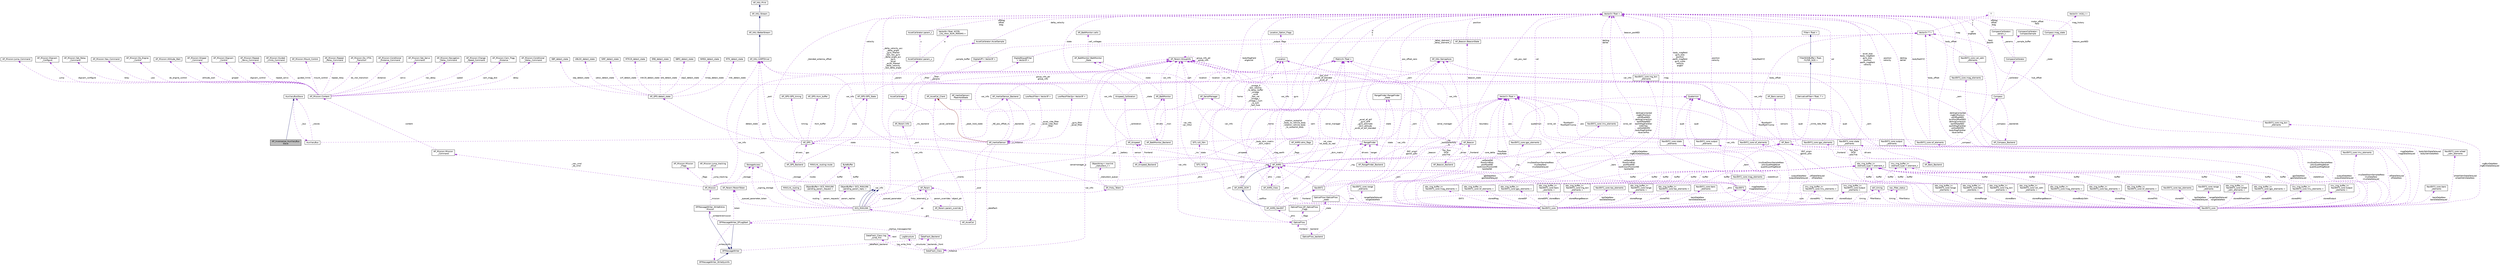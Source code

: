 digraph "AP_Invensense_AuxiliaryBusSlave"
{
 // INTERACTIVE_SVG=YES
  edge [fontname="Helvetica",fontsize="10",labelfontname="Helvetica",labelfontsize="10"];
  node [fontname="Helvetica",fontsize="10",shape=record];
  Node1 [label="AP_Invensense_AuxiliaryBus\lSlave",height=0.2,width=0.4,color="black", fillcolor="grey75", style="filled", fontcolor="black"];
  Node2 -> Node1 [dir="back",color="midnightblue",fontsize="10",style="solid",fontname="Helvetica"];
  Node2 [label="AuxiliaryBusSlave",height=0.2,width=0.4,color="black", fillcolor="white", style="filled",URL="$classAuxiliaryBusSlave.html"];
  Node3 -> Node2 [dir="back",color="darkorchid3",fontsize="10",style="dashed",label=" _bus" ,fontname="Helvetica"];
  Node3 [label="AuxiliaryBus",height=0.2,width=0.4,color="black", fillcolor="white", style="filled",URL="$classAuxiliaryBus.html"];
  Node4 -> Node3 [dir="back",color="darkorchid3",fontsize="10",style="dashed",label=" _ins_backend" ,fontname="Helvetica"];
  Node4 [label="AP_InertialSensor_Backend",height=0.2,width=0.4,color="black", fillcolor="white", style="filled",URL="$classAP__InertialSensor__Backend.html"];
  Node5 -> Node4 [dir="back",color="darkorchid3",fontsize="10",style="dashed",label=" _sem" ,fontname="Helvetica"];
  Node5 [label="AP_HAL::Semaphore",height=0.2,width=0.4,color="black", fillcolor="white", style="filled",URL="$classAP__HAL_1_1Semaphore.html"];
  Node6 -> Node4 [dir="back",color="darkorchid3",fontsize="10",style="dashed",label=" _imu" ,fontname="Helvetica"];
  Node6 [label="AP_InertialSensor",height=0.2,width=0.4,color="black", fillcolor="white", style="filled",URL="$classAP__InertialSensor.html"];
  Node7 -> Node6 [dir="back",color="firebrick4",fontsize="10",style="solid",fontname="Helvetica"];
  Node7 [label="AP_AccelCal_Client",height=0.2,width=0.4,color="black", fillcolor="white", style="filled",URL="$classAP__AccelCal__Client.html"];
  Node8 -> Node6 [dir="back",color="darkorchid3",fontsize="10",style="dashed",label=" _peak_hold_state" ,fontname="Helvetica"];
  Node8 [label="AP_InertialSensor::\lPeakHoldState",height=0.2,width=0.4,color="black", fillcolor="white", style="filled",URL="$structAP__InertialSensor_1_1PeakHoldState.html"];
  Node9 -> Node6 [dir="back",color="darkorchid3",fontsize="10",style="dashed",label=" _accel_vibe_filter\n_accel_vibe_floor\l_filter" ,fontname="Helvetica"];
  Node9 [label="LowPassFilter\< Vector3f \>",height=0.2,width=0.4,color="black", fillcolor="white", style="filled",URL="$classLowPassFilter.html"];
  Node10 -> Node9 [dir="back",color="darkorchid3",fontsize="10",style="dashed",label=" _filter" ,fontname="Helvetica"];
  Node10 [label="DigitalLPF\< Vector3f \>",height=0.2,width=0.4,color="black", fillcolor="white", style="filled",URL="$classDigitalLPF.html"];
  Node11 -> Node10 [dir="back",color="darkorchid3",fontsize="10",style="dashed",label=" _output" ,fontname="Helvetica"];
  Node11 [label="Vector3\< T \>",height=0.2,width=0.4,color="black", fillcolor="white", style="filled",URL="$classVector3.html"];
  Node12 -> Node11 [dir="back",color="darkorchid3",fontsize="10",style="dashed",label=" x\ny\nz" ,fontname="Helvetica"];
  Node12 [label="T",height=0.2,width=0.4,color="grey75", fillcolor="white", style="filled"];
  Node4 -> Node6 [dir="back",color="darkorchid3",fontsize="10",style="dashed",label=" _backends" ,fontname="Helvetica"];
  Node13 -> Node6 [dir="back",color="darkorchid3",fontsize="10",style="dashed",label=" _gyro_filter\n_accel_filter" ,fontname="Helvetica"];
  Node13 [label="LowPassFilter2p\< Vector3f \>",height=0.2,width=0.4,color="black", fillcolor="white", style="filled",URL="$classLowPassFilter2p.html"];
  Node14 -> Node13 [dir="back",color="darkorchid3",fontsize="10",style="dashed",label=" _filter\n_params" ,fontname="Helvetica"];
  Node14 [label="DigitalBiquadFilter\l\< Vector3f \>",height=0.2,width=0.4,color="black", fillcolor="white", style="filled",URL="$classDigitalBiquadFilter.html"];
  Node11 -> Node14 [dir="back",color="darkorchid3",fontsize="10",style="dashed",label=" _delay_element_1\n_delay_element_2" ,fontname="Helvetica"];
  Node15 -> Node6 [dir="back",color="darkorchid3",fontsize="10",style="dashed",label=" _accel_calibrator" ,fontname="Helvetica"];
  Node15 [label="AccelCalibrator",height=0.2,width=0.4,color="black", fillcolor="white", style="filled",URL="$classAccelCalibrator.html"];
  Node16 -> Node15 [dir="back",color="darkorchid3",fontsize="10",style="dashed",label=" _param" ,fontname="Helvetica"];
  Node16 [label="AccelCalibrator::param_u",height=0.2,width=0.4,color="black", fillcolor="white", style="filled",URL="$unionAccelCalibrator_1_1param__u.html"];
  Node17 -> Node16 [dir="back",color="darkorchid3",fontsize="10",style="dashed",label=" s" ,fontname="Helvetica"];
  Node17 [label="AccelCalibrator::param_t",height=0.2,width=0.4,color="black", fillcolor="white", style="filled",URL="$structAccelCalibrator_1_1param__t.html"];
  Node18 -> Node17 [dir="back",color="darkorchid3",fontsize="10",style="dashed",label=" offdiag\noffset\ndiag" ,fontname="Helvetica"];
  Node18 [label="Vector3\< float \>",height=0.2,width=0.4,color="black", fillcolor="white", style="filled",URL="$classVector3.html"];
  Node19 -> Node16 [dir="back",color="darkorchid3",fontsize="10",style="dashed",label=" a" ,fontname="Helvetica"];
  Node19 [label="VectorN\< float, ACCEL\l_CAL_MAX_NUM_PARAMS \>",height=0.2,width=0.4,color="black", fillcolor="white", style="filled",URL="$classVectorN.html"];
  Node20 -> Node15 [dir="back",color="darkorchid3",fontsize="10",style="dashed",label=" _sample_buffer" ,fontname="Helvetica"];
  Node20 [label="AccelCalibrator::AccelSample",height=0.2,width=0.4,color="black", fillcolor="white", style="filled",URL="$structAccelCalibrator_1_1AccelSample.html"];
  Node18 -> Node20 [dir="back",color="darkorchid3",fontsize="10",style="dashed",label=" delta_velocity" ,fontname="Helvetica"];
  Node21 -> Node6 [dir="back",color="darkorchid3",fontsize="10",style="dashed",label=" _dataflash" ,fontname="Helvetica"];
  Node21 [label="DataFlash_Class",height=0.2,width=0.4,color="black", fillcolor="white", style="filled",URL="$classDataFlash__Class.html"];
  Node22 -> Node21 [dir="back",color="darkorchid3",fontsize="10",style="dashed",label=" log_write_fmts" ,fontname="Helvetica"];
  Node22 [label="DataFlash_Class::log\l_write_fmt",height=0.2,width=0.4,color="black", fillcolor="white", style="filled",URL="$structDataFlash__Class_1_1log__write__fmt.html"];
  Node22 -> Node22 [dir="back",color="darkorchid3",fontsize="10",style="dashed",label=" next" ,fontname="Helvetica"];
  Node23 -> Node21 [dir="back",color="darkorchid3",fontsize="10",style="dashed",label=" _structures" ,fontname="Helvetica"];
  Node23 [label="LogStructure",height=0.2,width=0.4,color="black", fillcolor="white", style="filled",URL="$structLogStructure.html"];
  Node21 -> Node21 [dir="back",color="darkorchid3",fontsize="10",style="dashed",label=" _instance" ,fontname="Helvetica"];
  Node24 -> Node21 [dir="back",color="darkorchid3",fontsize="10",style="dashed",label=" backends" ,fontname="Helvetica"];
  Node24 [label="DataFlash_Backend",height=0.2,width=0.4,color="black", fillcolor="white", style="filled",URL="$classDataFlash__Backend.html"];
  Node21 -> Node24 [dir="back",color="darkorchid3",fontsize="10",style="dashed",label=" _front" ,fontname="Helvetica"];
  Node25 -> Node24 [dir="back",color="darkorchid3",fontsize="10",style="dashed",label=" _startup_messagewriter" ,fontname="Helvetica"];
  Node25 [label="DFMessageWriter_DFLogStart",height=0.2,width=0.4,color="black", fillcolor="white", style="filled",URL="$classDFMessageWriter__DFLogStart.html"];
  Node26 -> Node25 [dir="back",color="midnightblue",fontsize="10",style="solid",fontname="Helvetica"];
  Node26 [label="DFMessageWriter",height=0.2,width=0.4,color="black", fillcolor="white", style="filled",URL="$classDFMessageWriter.html"];
  Node24 -> Node26 [dir="back",color="darkorchid3",fontsize="10",style="dashed",label=" _dataflash_backend" ,fontname="Helvetica"];
  Node27 -> Node25 [dir="back",color="darkorchid3",fontsize="10",style="dashed",label=" _writeentiremission" ,fontname="Helvetica"];
  Node27 [label="DFMessageWriter_WriteEntire\lMission",height=0.2,width=0.4,color="black", fillcolor="white", style="filled",URL="$classDFMessageWriter__WriteEntireMission.html"];
  Node26 -> Node27 [dir="back",color="midnightblue",fontsize="10",style="solid",fontname="Helvetica"];
  Node28 -> Node27 [dir="back",color="darkorchid3",fontsize="10",style="dashed",label=" _mission" ,fontname="Helvetica"];
  Node28 [label="AP_Mission",height=0.2,width=0.4,color="black", fillcolor="white", style="filled",URL="$classAP__Mission.html",tooltip="Object managing Mission. "];
  Node29 -> Node28 [dir="back",color="darkorchid3",fontsize="10",style="dashed",label=" _storage" ,fontname="Helvetica"];
  Node29 [label="StorageAccess",height=0.2,width=0.4,color="black", fillcolor="white", style="filled",URL="$classStorageAccess.html"];
  Node30 -> Node28 [dir="back",color="darkorchid3",fontsize="10",style="dashed",label=" _nav_cmd\n_do_cmd" ,fontname="Helvetica"];
  Node30 [label="AP_Mission::Mission\l_Command",height=0.2,width=0.4,color="black", fillcolor="white", style="filled",URL="$structAP__Mission_1_1Mission__Command.html"];
  Node31 -> Node30 [dir="back",color="darkorchid3",fontsize="10",style="dashed",label=" content" ,fontname="Helvetica"];
  Node31 [label="AP_Mission::Content",height=0.2,width=0.4,color="black", fillcolor="white", style="filled",URL="$unionAP__Mission_1_1Content.html"];
  Node32 -> Node31 [dir="back",color="darkorchid3",fontsize="10",style="dashed",label=" guided_limits" ,fontname="Helvetica"];
  Node32 [label="AP_Mission::Guided\l_Limits_Command",height=0.2,width=0.4,color="black", fillcolor="white", style="filled",URL="$structAP__Mission_1_1Guided__Limits__Command.html"];
  Node33 -> Node31 [dir="back",color="darkorchid3",fontsize="10",style="dashed",label=" mount_control" ,fontname="Helvetica"];
  Node33 [label="AP_Mission::Mount_Control",height=0.2,width=0.4,color="black", fillcolor="white", style="filled",URL="$structAP__Mission_1_1Mount__Control.html"];
  Node34 -> Node31 [dir="back",color="darkorchid3",fontsize="10",style="dashed",label=" repeat_relay" ,fontname="Helvetica"];
  Node34 [label="AP_Mission::Repeat\l_Relay_Command",height=0.2,width=0.4,color="black", fillcolor="white", style="filled",URL="$structAP__Mission_1_1Repeat__Relay__Command.html"];
  Node35 -> Node31 [dir="back",color="darkorchid3",fontsize="10",style="dashed",label=" do_vtol_transition" ,fontname="Helvetica"];
  Node35 [label="AP_Mission::Do_VTOL\l_Transition",height=0.2,width=0.4,color="black", fillcolor="white", style="filled",URL="$structAP__Mission_1_1Do__VTOL__Transition.html"];
  Node36 -> Node31 [dir="back",color="darkorchid3",fontsize="10",style="dashed",label=" distance" ,fontname="Helvetica"];
  Node36 [label="AP_Mission::Conditional\l_Distance_Command",height=0.2,width=0.4,color="black", fillcolor="white", style="filled",URL="$structAP__Mission_1_1Conditional__Distance__Command.html"];
  Node37 -> Node31 [dir="back",color="darkorchid3",fontsize="10",style="dashed",label=" servo" ,fontname="Helvetica"];
  Node37 [label="AP_Mission::Set_Servo\l_Command",height=0.2,width=0.4,color="black", fillcolor="white", style="filled",URL="$structAP__Mission_1_1Set__Servo__Command.html"];
  Node38 -> Node31 [dir="back",color="darkorchid3",fontsize="10",style="dashed",label=" nav_delay" ,fontname="Helvetica"];
  Node38 [label="AP_Mission::Navigation\l_Delay_Command",height=0.2,width=0.4,color="black", fillcolor="white", style="filled",URL="$structAP__Mission_1_1Navigation__Delay__Command.html"];
  Node39 -> Node31 [dir="back",color="darkorchid3",fontsize="10",style="dashed",label=" speed" ,fontname="Helvetica"];
  Node39 [label="AP_Mission::Change\l_Speed_Command",height=0.2,width=0.4,color="black", fillcolor="white", style="filled",URL="$structAP__Mission_1_1Change__Speed__Command.html"];
  Node40 -> Node31 [dir="back",color="darkorchid3",fontsize="10",style="dashed",label=" cam_trigg_dist" ,fontname="Helvetica"];
  Node40 [label="AP_Mission::Cam_Trigg\l_Distance",height=0.2,width=0.4,color="black", fillcolor="white", style="filled",URL="$structAP__Mission_1_1Cam__Trigg__Distance.html"];
  Node41 -> Node31 [dir="back",color="darkorchid3",fontsize="10",style="dashed",label=" delay" ,fontname="Helvetica"];
  Node41 [label="AP_Mission::Conditional\l_Delay_Command",height=0.2,width=0.4,color="black", fillcolor="white", style="filled",URL="$structAP__Mission_1_1Conditional__Delay__Command.html"];
  Node42 -> Node31 [dir="back",color="darkorchid3",fontsize="10",style="dashed",label=" jump" ,fontname="Helvetica"];
  Node42 [label="AP_Mission::Jump_Command",height=0.2,width=0.4,color="black", fillcolor="white", style="filled",URL="$structAP__Mission_1_1Jump__Command.html"];
  Node43 -> Node31 [dir="back",color="darkorchid3",fontsize="10",style="dashed",label=" location" ,fontname="Helvetica"];
  Node43 [label="Location",height=0.2,width=0.4,color="black", fillcolor="white", style="filled",URL="$structLocation.html"];
  Node44 -> Node43 [dir="back",color="darkorchid3",fontsize="10",style="dashed",label=" flags" ,fontname="Helvetica"];
  Node44 [label="Location_Option_Flags",height=0.2,width=0.4,color="black", fillcolor="white", style="filled",URL="$structLocation__Option__Flags.html"];
  Node45 -> Node31 [dir="back",color="darkorchid3",fontsize="10",style="dashed",label=" digicam_configure" ,fontname="Helvetica"];
  Node45 [label="AP_Mission::Digicam\l_Configure",height=0.2,width=0.4,color="black", fillcolor="white", style="filled",URL="$structAP__Mission_1_1Digicam__Configure.html"];
  Node46 -> Node31 [dir="back",color="darkorchid3",fontsize="10",style="dashed",label=" relay" ,fontname="Helvetica"];
  Node46 [label="AP_Mission::Set_Relay\l_Command",height=0.2,width=0.4,color="black", fillcolor="white", style="filled",URL="$structAP__Mission_1_1Set__Relay__Command.html"];
  Node47 -> Node31 [dir="back",color="darkorchid3",fontsize="10",style="dashed",label=" yaw" ,fontname="Helvetica"];
  Node47 [label="AP_Mission::Yaw_Command",height=0.2,width=0.4,color="black", fillcolor="white", style="filled",URL="$structAP__Mission_1_1Yaw__Command.html"];
  Node48 -> Node31 [dir="back",color="darkorchid3",fontsize="10",style="dashed",label=" do_engine_control" ,fontname="Helvetica"];
  Node48 [label="AP_Mission::Do_Engine\l_Control",height=0.2,width=0.4,color="black", fillcolor="white", style="filled",URL="$structAP__Mission_1_1Do__Engine__Control.html"];
  Node49 -> Node31 [dir="back",color="darkorchid3",fontsize="10",style="dashed",label=" altitude_wait" ,fontname="Helvetica"];
  Node49 [label="AP_Mission::Altitude_Wait",height=0.2,width=0.4,color="black", fillcolor="white", style="filled",URL="$structAP__Mission_1_1Altitude__Wait.html"];
  Node50 -> Node31 [dir="back",color="darkorchid3",fontsize="10",style="dashed",label=" gripper" ,fontname="Helvetica"];
  Node50 [label="AP_Mission::Gripper\l_Command",height=0.2,width=0.4,color="black", fillcolor="white", style="filled",URL="$structAP__Mission_1_1Gripper__Command.html"];
  Node51 -> Node31 [dir="back",color="darkorchid3",fontsize="10",style="dashed",label=" digicam_control" ,fontname="Helvetica"];
  Node51 [label="AP_Mission::Digicam\l_Control",height=0.2,width=0.4,color="black", fillcolor="white", style="filled",URL="$structAP__Mission_1_1Digicam__Control.html"];
  Node52 -> Node31 [dir="back",color="darkorchid3",fontsize="10",style="dashed",label=" repeat_servo" ,fontname="Helvetica"];
  Node52 [label="AP_Mission::Repeat\l_Servo_Command",height=0.2,width=0.4,color="black", fillcolor="white", style="filled",URL="$structAP__Mission_1_1Repeat__Servo__Command.html"];
  Node53 -> Node28 [dir="back",color="darkorchid3",fontsize="10",style="dashed",label=" var_info" ,fontname="Helvetica"];
  Node53 [label="AP_Param::GroupInfo",height=0.2,width=0.4,color="black", fillcolor="white", style="filled",URL="$structAP__Param_1_1GroupInfo.html"];
  Node53 -> Node53 [dir="back",color="darkorchid3",fontsize="10",style="dashed",label=" group_info_ptr\ngroup_info" ,fontname="Helvetica"];
  Node54 -> Node28 [dir="back",color="darkorchid3",fontsize="10",style="dashed",label=" _flags" ,fontname="Helvetica"];
  Node54 [label="AP_Mission::Mission\l_Flags",height=0.2,width=0.4,color="black", fillcolor="white", style="filled",URL="$structAP__Mission_1_1Mission__Flags.html"];
  Node55 -> Node28 [dir="back",color="darkorchid3",fontsize="10",style="dashed",label=" _ahrs" ,fontname="Helvetica"];
  Node55 [label="AP_AHRS",height=0.2,width=0.4,color="black", fillcolor="white", style="filled",URL="$classAP__AHRS.html"];
  Node56 -> Node55 [dir="back",color="darkorchid3",fontsize="10",style="dashed",label=" _rotation_autopilot\l_body_to_vehicle_body\n_rotation_vehicle_body\l_to_autopilot_body" ,fontname="Helvetica"];
  Node56 [label="Matrix3\< float \>",height=0.2,width=0.4,color="black", fillcolor="white", style="filled",URL="$classMatrix3.html"];
  Node18 -> Node56 [dir="back",color="darkorchid3",fontsize="10",style="dashed",label=" a\nb\nc" ,fontname="Helvetica"];
  Node57 -> Node55 [dir="back",color="darkorchid3",fontsize="10",style="dashed",label=" _flags" ,fontname="Helvetica"];
  Node57 [label="AP_AHRS::ahrs_flags",height=0.2,width=0.4,color="black", fillcolor="white", style="filled",URL="$structAP__AHRS_1_1ahrs__flags.html"];
  Node58 -> Node55 [dir="back",color="darkorchid3",fontsize="10",style="dashed",label=" _baro" ,fontname="Helvetica"];
  Node58 [label="AP_Baro",height=0.2,width=0.4,color="black", fillcolor="white", style="filled",URL="$classAP__Baro.html"];
  Node59 -> Node58 [dir="back",color="darkorchid3",fontsize="10",style="dashed",label=" sensors" ,fontname="Helvetica"];
  Node59 [label="AP_Baro::sensor",height=0.2,width=0.4,color="black", fillcolor="white", style="filled",URL="$structAP__Baro_1_1sensor.html"];
  Node60 -> Node58 [dir="back",color="darkorchid3",fontsize="10",style="dashed",label=" _climb_rate_filter" ,fontname="Helvetica"];
  Node60 [label="DerivativeFilter\< float, 7 \>",height=0.2,width=0.4,color="black", fillcolor="white", style="filled",URL="$classDerivativeFilter.html"];
  Node61 -> Node60 [dir="back",color="midnightblue",fontsize="10",style="solid",fontname="Helvetica"];
  Node61 [label="FilterWithBuffer\< float,\l FILTER_SIZE \>",height=0.2,width=0.4,color="black", fillcolor="white", style="filled",URL="$classFilterWithBuffer.html"];
  Node62 -> Node61 [dir="back",color="midnightblue",fontsize="10",style="solid",fontname="Helvetica"];
  Node62 [label="Filter\< float \>",height=0.2,width=0.4,color="black", fillcolor="white", style="filled",URL="$classFilter.html"];
  Node53 -> Node58 [dir="back",color="darkorchid3",fontsize="10",style="dashed",label=" var_info" ,fontname="Helvetica"];
  Node63 -> Node58 [dir="back",color="darkorchid3",fontsize="10",style="dashed",label=" drivers" ,fontname="Helvetica"];
  Node63 [label="AP_Baro_Backend",height=0.2,width=0.4,color="black", fillcolor="white", style="filled",URL="$classAP__Baro__Backend.html"];
  Node58 -> Node63 [dir="back",color="darkorchid3",fontsize="10",style="dashed",label=" _frontend" ,fontname="Helvetica"];
  Node5 -> Node63 [dir="back",color="darkorchid3",fontsize="10",style="dashed",label=" _sem" ,fontname="Helvetica"];
  Node64 -> Node55 [dir="back",color="darkorchid3",fontsize="10",style="dashed",label=" _optflow" ,fontname="Helvetica"];
  Node64 [label="OpticalFlow",height=0.2,width=0.4,color="black", fillcolor="white", style="filled",URL="$classOpticalFlow.html"];
  Node65 -> Node64 [dir="back",color="darkorchid3",fontsize="10",style="dashed",label=" _ahrs" ,fontname="Helvetica"];
  Node65 [label="AP_AHRS_NavEKF",height=0.2,width=0.4,color="black", fillcolor="white", style="filled",URL="$classAP__AHRS__NavEKF.html"];
  Node66 -> Node65 [dir="back",color="midnightblue",fontsize="10",style="solid",fontname="Helvetica"];
  Node66 [label="AP_AHRS_DCM",height=0.2,width=0.4,color="black", fillcolor="white", style="filled",URL="$classAP__AHRS__DCM.html"];
  Node55 -> Node66 [dir="back",color="midnightblue",fontsize="10",style="solid",fontname="Helvetica"];
  Node56 -> Node66 [dir="back",color="darkorchid3",fontsize="10",style="dashed",label=" _body_dcm_matrix\n_dcm_matrix" ,fontname="Helvetica"];
  Node18 -> Node66 [dir="back",color="darkorchid3",fontsize="10",style="dashed",label=" _omega_P\n_last_velocity\n_ra_delay_buffer\n_omega\n_wind\n_last_vel\n_omega_I\n_omega_I_sum\n_ra_sum\n_last_fuse\n..." ,fontname="Helvetica"];
  Node67 -> Node66 [dir="back",color="darkorchid3",fontsize="10",style="dashed",label=" _mag_earth" ,fontname="Helvetica"];
  Node67 [label="Vector2\< float \>",height=0.2,width=0.4,color="black", fillcolor="white", style="filled",URL="$structVector2.html"];
  Node56 -> Node65 [dir="back",color="darkorchid3",fontsize="10",style="dashed",label=" _dcm_matrix" ,fontname="Helvetica"];
  Node68 -> Node65 [dir="back",color="darkorchid3",fontsize="10",style="dashed",label=" EKF2" ,fontname="Helvetica"];
  Node68 [label="NavEKF2",height=0.2,width=0.4,color="black", fillcolor="white", style="filled",URL="$classNavEKF2.html"];
  Node58 -> Node68 [dir="back",color="darkorchid3",fontsize="10",style="dashed",label=" _baro" ,fontname="Helvetica"];
  Node53 -> Node68 [dir="back",color="darkorchid3",fontsize="10",style="dashed",label=" var_info" ,fontname="Helvetica"];
  Node67 -> Node68 [dir="back",color="darkorchid3",fontsize="10",style="dashed",label=" core_delta" ,fontname="Helvetica"];
  Node69 -> Node68 [dir="back",color="darkorchid3",fontsize="10",style="dashed",label=" _rng" ,fontname="Helvetica"];
  Node69 [label="RangeFinder",height=0.2,width=0.4,color="black", fillcolor="white", style="filled",URL="$classRangeFinder.html"];
  Node70 -> Node69 [dir="back",color="darkorchid3",fontsize="10",style="dashed",label=" serial_manager" ,fontname="Helvetica"];
  Node70 [label="AP_SerialManager",height=0.2,width=0.4,color="black", fillcolor="white", style="filled",URL="$classAP__SerialManager.html"];
  Node71 -> Node70 [dir="back",color="darkorchid3",fontsize="10",style="dashed",label=" uart" ,fontname="Helvetica"];
  Node71 [label="AP_HAL::UARTDriver",height=0.2,width=0.4,color="black", fillcolor="white", style="filled",URL="$classAP__HAL_1_1UARTDriver.html"];
  Node72 -> Node71 [dir="back",color="midnightblue",fontsize="10",style="solid",fontname="Helvetica"];
  Node72 [label="AP_HAL::BetterStream",height=0.2,width=0.4,color="black", fillcolor="white", style="filled",URL="$classAP__HAL_1_1BetterStream.html"];
  Node73 -> Node72 [dir="back",color="midnightblue",fontsize="10",style="solid",fontname="Helvetica"];
  Node73 [label="AP_HAL::Stream",height=0.2,width=0.4,color="black", fillcolor="white", style="filled",URL="$classAP__HAL_1_1Stream.html"];
  Node74 -> Node73 [dir="back",color="midnightblue",fontsize="10",style="solid",fontname="Helvetica"];
  Node74 [label="AP_HAL::Print",height=0.2,width=0.4,color="black", fillcolor="white", style="filled",URL="$classAP__HAL_1_1Print.html"];
  Node53 -> Node70 [dir="back",color="darkorchid3",fontsize="10",style="dashed",label=" var_info" ,fontname="Helvetica"];
  Node75 -> Node69 [dir="back",color="darkorchid3",fontsize="10",style="dashed",label=" state" ,fontname="Helvetica"];
  Node75 [label="RangeFinder::RangeFinder\l_State",height=0.2,width=0.4,color="black", fillcolor="white", style="filled",URL="$structRangeFinder_1_1RangeFinder__State.html"];
  Node53 -> Node69 [dir="back",color="darkorchid3",fontsize="10",style="dashed",label=" var_info" ,fontname="Helvetica"];
  Node18 -> Node69 [dir="back",color="darkorchid3",fontsize="10",style="dashed",label=" pos_offset_zero" ,fontname="Helvetica"];
  Node76 -> Node69 [dir="back",color="darkorchid3",fontsize="10",style="dashed",label=" drivers" ,fontname="Helvetica"];
  Node76 [label="AP_RangeFinder_Backend",height=0.2,width=0.4,color="black", fillcolor="white", style="filled",URL="$classAP__RangeFinder__Backend.html"];
  Node75 -> Node76 [dir="back",color="darkorchid3",fontsize="10",style="dashed",label=" state" ,fontname="Helvetica"];
  Node5 -> Node76 [dir="back",color="darkorchid3",fontsize="10",style="dashed",label=" _sem" ,fontname="Helvetica"];
  Node69 -> Node76 [dir="back",color="darkorchid3",fontsize="10",style="dashed",label=" ranger" ,fontname="Helvetica"];
  Node55 -> Node68 [dir="back",color="darkorchid3",fontsize="10",style="dashed",label=" _ahrs" ,fontname="Helvetica"];
  Node77 -> Node68 [dir="back",color="darkorchid3",fontsize="10",style="dashed",label=" core" ,fontname="Helvetica"];
  Node77 [label="NavEKF2_core",height=0.2,width=0.4,color="black", fillcolor="white", style="filled",URL="$classNavEKF2__core.html"];
  Node78 -> Node77 [dir="back",color="darkorchid3",fontsize="10",style="dashed",label=" magDataNew\nmagDataDelayed" ,fontname="Helvetica"];
  Node78 [label="NavEKF2_core::mag_elements",height=0.2,width=0.4,color="black", fillcolor="white", style="filled",URL="$structNavEKF2__core_1_1mag__elements.html"];
  Node18 -> Node78 [dir="back",color="darkorchid3",fontsize="10",style="dashed",label=" mag" ,fontname="Helvetica"];
  Node56 -> Node77 [dir="back",color="darkorchid3",fontsize="10",style="dashed",label=" Tbn_flow\nDCM\nprevTnb" ,fontname="Helvetica"];
  Node68 -> Node77 [dir="back",color="darkorchid3",fontsize="10",style="dashed",label=" frontend" ,fontname="Helvetica"];
  Node79 -> Node77 [dir="back",color="darkorchid3",fontsize="10",style="dashed",label=" baroDataNew\nbaroDataDelayed" ,fontname="Helvetica"];
  Node79 [label="NavEKF2_core::baro\l_elements",height=0.2,width=0.4,color="black", fillcolor="white", style="filled",URL="$structNavEKF2__core_1_1baro__elements.html"];
  Node80 -> Node77 [dir="back",color="darkorchid3",fontsize="10",style="dashed",label=" storedIMU" ,fontname="Helvetica"];
  Node80 [label="imu_ring_buffer_t\<\l NavEKF2_core::imu_elements \>",height=0.2,width=0.4,color="black", fillcolor="white", style="filled",URL="$classimu__ring__buffer__t.html"];
  Node81 -> Node80 [dir="back",color="darkorchid3",fontsize="10",style="dashed",label=" buffer" ,fontname="Helvetica"];
  Node81 [label="imu_ring_buffer_t\<\l element_type \>::element_t",height=0.2,width=0.4,color="black", fillcolor="white", style="filled",URL="$structimu__ring__buffer__t_1_1element__t.html"];
  Node82 -> Node77 [dir="back",color="darkorchid3",fontsize="10",style="dashed",label=" rngBcnDataNew\nrngBcnDataDelayed" ,fontname="Helvetica"];
  Node82 [label="NavEKF2_core::rng_bcn\l_elements",height=0.2,width=0.4,color="black", fillcolor="white", style="filled",URL="$structNavEKF2__core_1_1rng__bcn__elements.html"];
  Node18 -> Node82 [dir="back",color="darkorchid3",fontsize="10",style="dashed",label=" beacon_posNED" ,fontname="Helvetica"];
  Node83 -> Node77 [dir="back",color="darkorchid3",fontsize="10",style="dashed",label=" ofDataDelayed\nofDataNew" ,fontname="Helvetica"];
  Node83 [label="NavEKF2_core::of_elements",height=0.2,width=0.4,color="black", fillcolor="white", style="filled",URL="$structNavEKF2__core_1_1of__elements.html"];
  Node18 -> Node83 [dir="back",color="darkorchid3",fontsize="10",style="dashed",label=" bodyRadXYZ" ,fontname="Helvetica"];
  Node11 -> Node83 [dir="back",color="darkorchid3",fontsize="10",style="dashed",label=" body_offset" ,fontname="Helvetica"];
  Node67 -> Node83 [dir="back",color="darkorchid3",fontsize="10",style="dashed",label=" flowRadXY\nflowRadXYcomp" ,fontname="Helvetica"];
  Node84 -> Node77 [dir="back",color="darkorchid3",fontsize="10",style="dashed",label=" storedGPS" ,fontname="Helvetica"];
  Node84 [label="obs_ring_buffer_t\<\l NavEKF2_core::gps_elements \>",height=0.2,width=0.4,color="black", fillcolor="white", style="filled",URL="$classobs__ring__buffer__t.html"];
  Node85 -> Node84 [dir="back",color="darkorchid3",fontsize="10",style="dashed",label=" buffer" ,fontname="Helvetica"];
  Node85 [label="obs_ring_buffer_t\<\l element_type \>::element_t",height=0.2,width=0.4,color="black", fillcolor="white", style="filled",URL="$structobs__ring__buffer__t_1_1element__t.html"];
  Node86 -> Node77 [dir="back",color="darkorchid3",fontsize="10",style="dashed",label=" timing" ,fontname="Helvetica"];
  Node86 [label="ekf_timing",height=0.2,width=0.4,color="black", fillcolor="white", style="filled",URL="$structekf__timing.html"];
  Node87 -> Node77 [dir="back",color="darkorchid3",fontsize="10",style="dashed",label=" tasDataNew\ntasDataDelayed" ,fontname="Helvetica"];
  Node87 [label="NavEKF2_core::tas_elements",height=0.2,width=0.4,color="black", fillcolor="white", style="filled",URL="$structNavEKF2__core_1_1tas__elements.html"];
  Node88 -> Node77 [dir="back",color="darkorchid3",fontsize="10",style="dashed",label=" imuQuatDownSampleNew\nprevQuatMagReset\nquatAtLastMagReset" ,fontname="Helvetica"];
  Node88 [label="Quaternion",height=0.2,width=0.4,color="black", fillcolor="white", style="filled",URL="$classQuaternion.html"];
  Node89 -> Node77 [dir="back",color="darkorchid3",fontsize="10",style="dashed",label=" stateStruct" ,fontname="Helvetica"];
  Node89 [label="NavEKF2_core::state\l_elements",height=0.2,width=0.4,color="black", fillcolor="white", style="filled",URL="$structNavEKF2__core_1_1state__elements.html"];
  Node88 -> Node89 [dir="back",color="darkorchid3",fontsize="10",style="dashed",label=" quat" ,fontname="Helvetica"];
  Node18 -> Node89 [dir="back",color="darkorchid3",fontsize="10",style="dashed",label=" body_magfield\ngyro_bias\nposition\nearth_magfield\ngyro_scale\nvelocity\nangErr" ,fontname="Helvetica"];
  Node67 -> Node89 [dir="back",color="darkorchid3",fontsize="10",style="dashed",label=" wind_vel" ,fontname="Helvetica"];
  Node90 -> Node77 [dir="back",color="darkorchid3",fontsize="10",style="dashed",label=" storedOF" ,fontname="Helvetica"];
  Node90 [label="obs_ring_buffer_t\<\l NavEKF2_core::of_elements \>",height=0.2,width=0.4,color="black", fillcolor="white", style="filled",URL="$classobs__ring__buffer__t.html"];
  Node85 -> Node90 [dir="back",color="darkorchid3",fontsize="10",style="dashed",label=" buffer" ,fontname="Helvetica"];
  Node91 -> Node77 [dir="back",color="darkorchid3",fontsize="10",style="dashed",label=" imuDataDownSampledNew\nimuDataNew\nimuDataDelayed" ,fontname="Helvetica"];
  Node91 [label="NavEKF2_core::imu_elements",height=0.2,width=0.4,color="black", fillcolor="white", style="filled",URL="$structNavEKF2__core_1_1imu__elements.html"];
  Node18 -> Node91 [dir="back",color="darkorchid3",fontsize="10",style="dashed",label=" delAng\ndelVel" ,fontname="Helvetica"];
  Node18 -> Node77 [dir="back",color="darkorchid3",fontsize="10",style="dashed",label=" delAngCorrected\nrngBcnPosSum\nvelOffsetNED\ndelAngCorrection\nearthRateNED\nearthMagFieldVar\ntiltErrVec\nvelDotNEDfilt\nbodyMagFieldVar\nreceiverPos\n..." ,fontname="Helvetica"];
  Node92 -> Node77 [dir="back",color="darkorchid3",fontsize="10",style="dashed",label=" filterStatus" ,fontname="Helvetica"];
  Node92 [label="nav_filter_status",height=0.2,width=0.4,color="black", fillcolor="white", style="filled",URL="$unionnav__filter__status.html"];
  Node93 -> Node77 [dir="back",color="darkorchid3",fontsize="10",style="dashed",label=" outputDataNew\noutputDataDelayed" ,fontname="Helvetica"];
  Node93 [label="NavEKF2_core::output\l_elements",height=0.2,width=0.4,color="black", fillcolor="white", style="filled",URL="$structNavEKF2__core_1_1output__elements.html"];
  Node88 -> Node93 [dir="back",color="darkorchid3",fontsize="10",style="dashed",label=" quat" ,fontname="Helvetica"];
  Node18 -> Node93 [dir="back",color="darkorchid3",fontsize="10",style="dashed",label=" position\nvelocity" ,fontname="Helvetica"];
  Node94 -> Node77 [dir="back",color="darkorchid3",fontsize="10",style="dashed",label=" gpsDataNew\ngpsDataDelayed" ,fontname="Helvetica"];
  Node94 [label="NavEKF2_core::gps_elements",height=0.2,width=0.4,color="black", fillcolor="white", style="filled",URL="$structNavEKF2__core_1_1gps__elements.html"];
  Node18 -> Node94 [dir="back",color="darkorchid3",fontsize="10",style="dashed",label=" vel" ,fontname="Helvetica"];
  Node67 -> Node94 [dir="back",color="darkorchid3",fontsize="10",style="dashed",label=" pos" ,fontname="Helvetica"];
  Node67 -> Node77 [dir="back",color="darkorchid3",fontsize="10",style="dashed",label=" velResetNE\nflowGyroBias\nposResetNE\nlastKnownPositionNE\nheldVelNE" ,fontname="Helvetica"];
  Node95 -> Node77 [dir="back",color="darkorchid3",fontsize="10",style="dashed",label=" storedBaro" ,fontname="Helvetica"];
  Node95 [label="obs_ring_buffer_t\<\l NavEKF2_core::baro\l_elements \>",height=0.2,width=0.4,color="black", fillcolor="white", style="filled",URL="$classobs__ring__buffer__t.html"];
  Node85 -> Node95 [dir="back",color="darkorchid3",fontsize="10",style="dashed",label=" buffer" ,fontname="Helvetica"];
  Node96 -> Node77 [dir="back",color="darkorchid3",fontsize="10",style="dashed",label=" storedRangeBeacon" ,fontname="Helvetica"];
  Node96 [label="obs_ring_buffer_t\<\l NavEKF2_core::rng_bcn\l_elements \>",height=0.2,width=0.4,color="black", fillcolor="white", style="filled",URL="$classobs__ring__buffer__t.html"];
  Node85 -> Node96 [dir="back",color="darkorchid3",fontsize="10",style="dashed",label=" buffer" ,fontname="Helvetica"];
  Node97 -> Node77 [dir="back",color="darkorchid3",fontsize="10",style="dashed",label=" storedRange" ,fontname="Helvetica"];
  Node97 [label="obs_ring_buffer_t\<\l NavEKF2_core::range\l_elements \>",height=0.2,width=0.4,color="black", fillcolor="white", style="filled",URL="$classobs__ring__buffer__t.html"];
  Node85 -> Node97 [dir="back",color="darkorchid3",fontsize="10",style="dashed",label=" buffer" ,fontname="Helvetica"];
  Node98 -> Node77 [dir="back",color="darkorchid3",fontsize="10",style="dashed",label=" storedTAS" ,fontname="Helvetica"];
  Node98 [label="obs_ring_buffer_t\<\l NavEKF2_core::tas_elements \>",height=0.2,width=0.4,color="black", fillcolor="white", style="filled",URL="$classobs__ring__buffer__t.html"];
  Node85 -> Node98 [dir="back",color="darkorchid3",fontsize="10",style="dashed",label=" buffer" ,fontname="Helvetica"];
  Node55 -> Node77 [dir="back",color="darkorchid3",fontsize="10",style="dashed",label=" _ahrs" ,fontname="Helvetica"];
  Node99 -> Node77 [dir="back",color="darkorchid3",fontsize="10",style="dashed",label=" storedMag" ,fontname="Helvetica"];
  Node99 [label="obs_ring_buffer_t\<\l NavEKF2_core::mag_elements \>",height=0.2,width=0.4,color="black", fillcolor="white", style="filled",URL="$classobs__ring__buffer__t.html"];
  Node85 -> Node99 [dir="back",color="darkorchid3",fontsize="10",style="dashed",label=" buffer" ,fontname="Helvetica"];
  Node100 -> Node77 [dir="back",color="darkorchid3",fontsize="10",style="dashed",label=" rangeDataDelayed\nrangeDataNew" ,fontname="Helvetica"];
  Node100 [label="NavEKF2_core::range\l_elements",height=0.2,width=0.4,color="black", fillcolor="white", style="filled",URL="$structNavEKF2__core_1_1range__elements.html"];
  Node43 -> Node77 [dir="back",color="darkorchid3",fontsize="10",style="dashed",label=" EKF_origin\ngpsloc_prev" ,fontname="Helvetica"];
  Node101 -> Node77 [dir="back",color="darkorchid3",fontsize="10",style="dashed",label=" storedOutput" ,fontname="Helvetica"];
  Node101 [label="imu_ring_buffer_t\<\l NavEKF2_core::output\l_elements \>",height=0.2,width=0.4,color="black", fillcolor="white", style="filled",URL="$classimu__ring__buffer__t.html"];
  Node81 -> Node101 [dir="back",color="darkorchid3",fontsize="10",style="dashed",label=" buffer" ,fontname="Helvetica"];
  Node102 -> Node65 [dir="back",color="darkorchid3",fontsize="10",style="dashed",label=" EKF3" ,fontname="Helvetica"];
  Node102 [label="NavEKF3",height=0.2,width=0.4,color="black", fillcolor="white", style="filled",URL="$classNavEKF3.html"];
  Node103 -> Node102 [dir="back",color="darkorchid3",fontsize="10",style="dashed",label=" core" ,fontname="Helvetica"];
  Node103 [label="NavEKF3_core",height=0.2,width=0.4,color="black", fillcolor="white", style="filled",URL="$classNavEKF3__core.html"];
  Node104 -> Node103 [dir="back",color="darkorchid3",fontsize="10",style="dashed",label=" storedMag" ,fontname="Helvetica"];
  Node104 [label="obs_ring_buffer_t\<\l NavEKF3_core::mag_elements \>",height=0.2,width=0.4,color="black", fillcolor="white", style="filled",URL="$classobs__ring__buffer__t.html"];
  Node85 -> Node104 [dir="back",color="darkorchid3",fontsize="10",style="dashed",label=" buffer" ,fontname="Helvetica"];
  Node105 -> Node103 [dir="back",color="darkorchid3",fontsize="10",style="dashed",label=" outputDataNew\noutputDataDelayed" ,fontname="Helvetica"];
  Node105 [label="NavEKF3_core::output\l_elements",height=0.2,width=0.4,color="black", fillcolor="white", style="filled",URL="$structNavEKF3__core_1_1output__elements.html"];
  Node88 -> Node105 [dir="back",color="darkorchid3",fontsize="10",style="dashed",label=" quat" ,fontname="Helvetica"];
  Node18 -> Node105 [dir="back",color="darkorchid3",fontsize="10",style="dashed",label=" position\nvelocity" ,fontname="Helvetica"];
  Node106 -> Node103 [dir="back",color="darkorchid3",fontsize="10",style="dashed",label=" gpsDataNew\ngpsDataDelayed" ,fontname="Helvetica"];
  Node106 [label="NavEKF3_core::gps_elements",height=0.2,width=0.4,color="black", fillcolor="white", style="filled",URL="$structNavEKF3__core_1_1gps__elements.html"];
  Node18 -> Node106 [dir="back",color="darkorchid3",fontsize="10",style="dashed",label=" vel" ,fontname="Helvetica"];
  Node67 -> Node106 [dir="back",color="darkorchid3",fontsize="10",style="dashed",label=" pos" ,fontname="Helvetica"];
  Node56 -> Node103 [dir="back",color="darkorchid3",fontsize="10",style="dashed",label=" Tbn_flow\nDCM\nprevTnb" ,fontname="Helvetica"];
  Node102 -> Node103 [dir="back",color="darkorchid3",fontsize="10",style="dashed",label=" frontend" ,fontname="Helvetica"];
  Node107 -> Node103 [dir="back",color="darkorchid3",fontsize="10",style="dashed",label=" storedOF" ,fontname="Helvetica"];
  Node107 [label="obs_ring_buffer_t\<\l NavEKF3_core::of_elements \>",height=0.2,width=0.4,color="black", fillcolor="white", style="filled",URL="$classobs__ring__buffer__t.html"];
  Node85 -> Node107 [dir="back",color="darkorchid3",fontsize="10",style="dashed",label=" buffer" ,fontname="Helvetica"];
  Node86 -> Node103 [dir="back",color="darkorchid3",fontsize="10",style="dashed",label=" timing" ,fontname="Helvetica"];
  Node108 -> Node103 [dir="back",color="darkorchid3",fontsize="10",style="dashed",label=" wheelOdmDataDelayed\nwheelOdmDataNew" ,fontname="Helvetica"];
  Node108 [label="NavEKF3_core::wheel\l_odm_elements",height=0.2,width=0.4,color="black", fillcolor="white", style="filled",URL="$structNavEKF3__core_1_1wheel__odm__elements.html"];
  Node11 -> Node108 [dir="back",color="darkorchid3",fontsize="10",style="dashed",label=" hub_offset" ,fontname="Helvetica"];
  Node109 -> Node103 [dir="back",color="darkorchid3",fontsize="10",style="dashed",label=" bodyOdmDataDelayed\nbodyOdmDataNew" ,fontname="Helvetica"];
  Node109 [label="NavEKF3_core::vel_odm\l_elements",height=0.2,width=0.4,color="black", fillcolor="white", style="filled",URL="$structNavEKF3__core_1_1vel__odm__elements.html"];
  Node18 -> Node109 [dir="back",color="darkorchid3",fontsize="10",style="dashed",label=" vel\nangRate" ,fontname="Helvetica"];
  Node11 -> Node109 [dir="back",color="darkorchid3",fontsize="10",style="dashed",label=" body_offset" ,fontname="Helvetica"];
  Node88 -> Node103 [dir="back",color="darkorchid3",fontsize="10",style="dashed",label=" imuQuatDownSampleNew\nprevQuatMagReset\nquatAtLastMagReset" ,fontname="Helvetica"];
  Node110 -> Node103 [dir="back",color="darkorchid3",fontsize="10",style="dashed",label=" storedWheelOdm" ,fontname="Helvetica"];
  Node110 [label="obs_ring_buffer_t\<\l NavEKF3_core::wheel\l_odm_elements \>",height=0.2,width=0.4,color="black", fillcolor="white", style="filled",URL="$classobs__ring__buffer__t.html"];
  Node85 -> Node110 [dir="back",color="darkorchid3",fontsize="10",style="dashed",label=" buffer" ,fontname="Helvetica"];
  Node18 -> Node103 [dir="back",color="darkorchid3",fontsize="10",style="dashed",label=" delAngCorrected\nrngBcnPosSum\nvelOffsetNED\nbcnPosOffsetNED\ndelAngCorrection\nearthRateNED\nearthMagFieldVar\nvelDotNEDfilt\nbodyMagFieldVar\nreceiverPos\n..." ,fontname="Helvetica"];
  Node92 -> Node103 [dir="back",color="darkorchid3",fontsize="10",style="dashed",label=" filterStatus" ,fontname="Helvetica"];
  Node111 -> Node103 [dir="back",color="darkorchid3",fontsize="10",style="dashed",label=" magDataNew\nmagDataDelayed" ,fontname="Helvetica"];
  Node111 [label="NavEKF3_core::mag_elements",height=0.2,width=0.4,color="black", fillcolor="white", style="filled",URL="$structNavEKF3__core_1_1mag__elements.html"];
  Node18 -> Node111 [dir="back",color="darkorchid3",fontsize="10",style="dashed",label=" mag" ,fontname="Helvetica"];
  Node67 -> Node103 [dir="back",color="darkorchid3",fontsize="10",style="dashed",label=" velResetNE\nflowGyroBias\nposResetNE\nlastKnownPositionNE\nheldVelNE" ,fontname="Helvetica"];
  Node112 -> Node103 [dir="back",color="darkorchid3",fontsize="10",style="dashed",label=" storedGPS" ,fontname="Helvetica"];
  Node112 [label="obs_ring_buffer_t\<\l NavEKF3_core::gps_elements \>",height=0.2,width=0.4,color="black", fillcolor="white", style="filled",URL="$classobs__ring__buffer__t.html"];
  Node85 -> Node112 [dir="back",color="darkorchid3",fontsize="10",style="dashed",label=" buffer" ,fontname="Helvetica"];
  Node113 -> Node103 [dir="back",color="darkorchid3",fontsize="10",style="dashed",label=" stateStruct" ,fontname="Helvetica"];
  Node113 [label="NavEKF3_core::state\l_elements",height=0.2,width=0.4,color="black", fillcolor="white", style="filled",URL="$structNavEKF3__core_1_1state__elements.html"];
  Node88 -> Node113 [dir="back",color="darkorchid3",fontsize="10",style="dashed",label=" quat" ,fontname="Helvetica"];
  Node18 -> Node113 [dir="back",color="darkorchid3",fontsize="10",style="dashed",label=" accel_bias\nbody_magfield\ngyro_bias\nposition\nearth_magfield\nvelocity" ,fontname="Helvetica"];
  Node67 -> Node113 [dir="back",color="darkorchid3",fontsize="10",style="dashed",label=" wind_vel" ,fontname="Helvetica"];
  Node114 -> Node103 [dir="back",color="darkorchid3",fontsize="10",style="dashed",label=" storedRange" ,fontname="Helvetica"];
  Node114 [label="obs_ring_buffer_t\<\l NavEKF3_core::range\l_elements \>",height=0.2,width=0.4,color="black", fillcolor="white", style="filled",URL="$classobs__ring__buffer__t.html"];
  Node85 -> Node114 [dir="back",color="darkorchid3",fontsize="10",style="dashed",label=" buffer" ,fontname="Helvetica"];
  Node115 -> Node103 [dir="back",color="darkorchid3",fontsize="10",style="dashed",label=" rngBcnDataNew\nrngBcnDataDelayed" ,fontname="Helvetica"];
  Node115 [label="NavEKF3_core::rng_bcn\l_elements",height=0.2,width=0.4,color="black", fillcolor="white", style="filled",URL="$structNavEKF3__core_1_1rng__bcn__elements.html"];
  Node18 -> Node115 [dir="back",color="darkorchid3",fontsize="10",style="dashed",label=" beacon_posNED" ,fontname="Helvetica"];
  Node116 -> Node103 [dir="back",color="darkorchid3",fontsize="10",style="dashed",label=" baroDataNew\nbaroDataDelayed" ,fontname="Helvetica"];
  Node116 [label="NavEKF3_core::baro\l_elements",height=0.2,width=0.4,color="black", fillcolor="white", style="filled",URL="$structNavEKF3__core_1_1baro__elements.html"];
  Node55 -> Node103 [dir="back",color="darkorchid3",fontsize="10",style="dashed",label=" _ahrs" ,fontname="Helvetica"];
  Node117 -> Node103 [dir="back",color="darkorchid3",fontsize="10",style="dashed",label=" storedBaro" ,fontname="Helvetica"];
  Node117 [label="obs_ring_buffer_t\<\l NavEKF3_core::baro\l_elements \>",height=0.2,width=0.4,color="black", fillcolor="white", style="filled",URL="$classobs__ring__buffer__t.html"];
  Node85 -> Node117 [dir="back",color="darkorchid3",fontsize="10",style="dashed",label=" buffer" ,fontname="Helvetica"];
  Node43 -> Node103 [dir="back",color="darkorchid3",fontsize="10",style="dashed",label=" EKF_origin\ngpsloc_prev" ,fontname="Helvetica"];
  Node118 -> Node103 [dir="back",color="darkorchid3",fontsize="10",style="dashed",label=" tasDataNew\ntasDataDelayed" ,fontname="Helvetica"];
  Node118 [label="NavEKF3_core::tas_elements",height=0.2,width=0.4,color="black", fillcolor="white", style="filled",URL="$structNavEKF3__core_1_1tas__elements.html"];
  Node119 -> Node103 [dir="back",color="darkorchid3",fontsize="10",style="dashed",label=" storedIMU" ,fontname="Helvetica"];
  Node119 [label="imu_ring_buffer_t\<\l NavEKF3_core::imu_elements \>",height=0.2,width=0.4,color="black", fillcolor="white", style="filled",URL="$classimu__ring__buffer__t.html"];
  Node81 -> Node119 [dir="back",color="darkorchid3",fontsize="10",style="dashed",label=" buffer" ,fontname="Helvetica"];
  Node120 -> Node103 [dir="back",color="darkorchid3",fontsize="10",style="dashed",label=" storedRangeBeacon" ,fontname="Helvetica"];
  Node120 [label="obs_ring_buffer_t\<\l NavEKF3_core::rng_bcn\l_elements \>",height=0.2,width=0.4,color="black", fillcolor="white", style="filled",URL="$classobs__ring__buffer__t.html"];
  Node85 -> Node120 [dir="back",color="darkorchid3",fontsize="10",style="dashed",label=" buffer" ,fontname="Helvetica"];
  Node121 -> Node103 [dir="back",color="darkorchid3",fontsize="10",style="dashed",label=" storedBodyOdm" ,fontname="Helvetica"];
  Node121 [label="obs_ring_buffer_t\<\l NavEKF3_core::vel_odm\l_elements \>",height=0.2,width=0.4,color="black", fillcolor="white", style="filled",URL="$classobs__ring__buffer__t.html"];
  Node85 -> Node121 [dir="back",color="darkorchid3",fontsize="10",style="dashed",label=" buffer" ,fontname="Helvetica"];
  Node122 -> Node103 [dir="back",color="darkorchid3",fontsize="10",style="dashed",label=" ofDataDelayed\nofDataNew" ,fontname="Helvetica"];
  Node122 [label="NavEKF3_core::of_elements",height=0.2,width=0.4,color="black", fillcolor="white", style="filled",URL="$structNavEKF3__core_1_1of__elements.html"];
  Node18 -> Node122 [dir="back",color="darkorchid3",fontsize="10",style="dashed",label=" bodyRadXYZ" ,fontname="Helvetica"];
  Node11 -> Node122 [dir="back",color="darkorchid3",fontsize="10",style="dashed",label=" body_offset" ,fontname="Helvetica"];
  Node67 -> Node122 [dir="back",color="darkorchid3",fontsize="10",style="dashed",label=" flowRadXY\nflowRadXYcomp" ,fontname="Helvetica"];
  Node123 -> Node103 [dir="back",color="darkorchid3",fontsize="10",style="dashed",label=" rangeDataDelayed\nrangeDataNew" ,fontname="Helvetica"];
  Node123 [label="NavEKF3_core::range\l_elements",height=0.2,width=0.4,color="black", fillcolor="white", style="filled",URL="$structNavEKF3__core_1_1range__elements.html"];
  Node124 -> Node103 [dir="back",color="darkorchid3",fontsize="10",style="dashed",label=" imuDataDownSampledNew\nimuDataNew\nimuDataDelayed" ,fontname="Helvetica"];
  Node124 [label="NavEKF3_core::imu_elements",height=0.2,width=0.4,color="black", fillcolor="white", style="filled",URL="$structNavEKF3__core_1_1imu__elements.html"];
  Node18 -> Node124 [dir="back",color="darkorchid3",fontsize="10",style="dashed",label=" delAng\ndelVel" ,fontname="Helvetica"];
  Node125 -> Node103 [dir="back",color="darkorchid3",fontsize="10",style="dashed",label=" storedOutput" ,fontname="Helvetica"];
  Node125 [label="imu_ring_buffer_t\<\l NavEKF3_core::output\l_elements \>",height=0.2,width=0.4,color="black", fillcolor="white", style="filled",URL="$classimu__ring__buffer__t.html"];
  Node81 -> Node125 [dir="back",color="darkorchid3",fontsize="10",style="dashed",label=" buffer" ,fontname="Helvetica"];
  Node126 -> Node103 [dir="back",color="darkorchid3",fontsize="10",style="dashed",label=" storedTAS" ,fontname="Helvetica"];
  Node126 [label="obs_ring_buffer_t\<\l NavEKF3_core::tas_elements \>",height=0.2,width=0.4,color="black", fillcolor="white", style="filled",URL="$classobs__ring__buffer__t.html"];
  Node85 -> Node126 [dir="back",color="darkorchid3",fontsize="10",style="dashed",label=" buffer" ,fontname="Helvetica"];
  Node58 -> Node102 [dir="back",color="darkorchid3",fontsize="10",style="dashed",label=" _baro" ,fontname="Helvetica"];
  Node53 -> Node102 [dir="back",color="darkorchid3",fontsize="10",style="dashed",label=" var_info" ,fontname="Helvetica"];
  Node67 -> Node102 [dir="back",color="darkorchid3",fontsize="10",style="dashed",label=" core_delta" ,fontname="Helvetica"];
  Node69 -> Node102 [dir="back",color="darkorchid3",fontsize="10",style="dashed",label=" _rng" ,fontname="Helvetica"];
  Node55 -> Node102 [dir="back",color="darkorchid3",fontsize="10",style="dashed",label=" _ahrs" ,fontname="Helvetica"];
  Node127 -> Node65 [dir="back",color="darkorchid3",fontsize="10",style="dashed",label=" _sitl" ,fontname="Helvetica"];
  Node127 [label="SITL::SITL",height=0.2,width=0.4,color="black", fillcolor="white", style="filled",URL="$classSITL_1_1SITL.html"];
  Node53 -> Node127 [dir="back",color="darkorchid3",fontsize="10",style="dashed",label=" var_info\nvar_info2" ,fontname="Helvetica"];
  Node128 -> Node127 [dir="back",color="darkorchid3",fontsize="10",style="dashed",label=" state" ,fontname="Helvetica"];
  Node128 [label="SITL::sitl_fdm",height=0.2,width=0.4,color="black", fillcolor="white", style="filled",URL="$structSITL_1_1sitl__fdm.html"];
  Node88 -> Node128 [dir="back",color="darkorchid3",fontsize="10",style="dashed",label=" quaternion" ,fontname="Helvetica"];
  Node18 -> Node128 [dir="back",color="darkorchid3",fontsize="10",style="dashed",label=" bodyMagField\nangAccel" ,fontname="Helvetica"];
  Node43 -> Node128 [dir="back",color="darkorchid3",fontsize="10",style="dashed",label=" home" ,fontname="Helvetica"];
  Node18 -> Node65 [dir="back",color="darkorchid3",fontsize="10",style="dashed",label=" _accel_ef_ekf\n_gyro_drift\n_gyro_estimate\n_dcm_attitude\n_accel_ef_ekf_blended" ,fontname="Helvetica"];
  Node53 -> Node64 [dir="back",color="darkorchid3",fontsize="10",style="dashed",label=" var_info" ,fontname="Helvetica"];
  Node129 -> Node64 [dir="back",color="darkorchid3",fontsize="10",style="dashed",label=" _state" ,fontname="Helvetica"];
  Node129 [label="OpticalFlow::OpticalFlow\l_state",height=0.2,width=0.4,color="black", fillcolor="white", style="filled",URL="$structOpticalFlow_1_1OpticalFlow__state.html"];
  Node67 -> Node129 [dir="back",color="darkorchid3",fontsize="10",style="dashed",label=" flowRate\nbodyRate" ,fontname="Helvetica"];
  Node130 -> Node64 [dir="back",color="darkorchid3",fontsize="10",style="dashed",label=" backend" ,fontname="Helvetica"];
  Node130 [label="OpticalFlow_backend",height=0.2,width=0.4,color="black", fillcolor="white", style="filled",URL="$classOpticalFlow__backend.html"];
  Node64 -> Node130 [dir="back",color="darkorchid3",fontsize="10",style="dashed",label=" frontend" ,fontname="Helvetica"];
  Node5 -> Node130 [dir="back",color="darkorchid3",fontsize="10",style="dashed",label=" _sem" ,fontname="Helvetica"];
  Node131 -> Node64 [dir="back",color="darkorchid3",fontsize="10",style="dashed",label=" _flags" ,fontname="Helvetica"];
  Node131 [label="OpticalFlow::AP_OpticalFlow\l_Flags",height=0.2,width=0.4,color="black", fillcolor="white", style="filled",URL="$structOpticalFlow_1_1AP__OpticalFlow__Flags.html"];
  Node53 -> Node55 [dir="back",color="darkorchid3",fontsize="10",style="dashed",label=" var_info" ,fontname="Helvetica"];
  Node132 -> Node55 [dir="back",color="darkorchid3",fontsize="10",style="dashed",label=" _view" ,fontname="Helvetica"];
  Node132 [label="AP_AHRS_View",height=0.2,width=0.4,color="black", fillcolor="white", style="filled",URL="$classAP__AHRS__View.html"];
  Node56 -> Node132 [dir="back",color="darkorchid3",fontsize="10",style="dashed",label=" rot_view\nrot_body_to_ned" ,fontname="Helvetica"];
  Node18 -> Node132 [dir="back",color="darkorchid3",fontsize="10",style="dashed",label=" gyro" ,fontname="Helvetica"];
  Node55 -> Node132 [dir="back",color="darkorchid3",fontsize="10",style="dashed",label=" ahrs" ,fontname="Helvetica"];
  Node18 -> Node55 [dir="back",color="darkorchid3",fontsize="10",style="dashed",label=" _last_trim\n_accel_ef_blended\n_accel_ef" ,fontname="Helvetica"];
  Node6 -> Node55 [dir="back",color="darkorchid3",fontsize="10",style="dashed",label=" _ins" ,fontname="Helvetica"];
  Node133 -> Node55 [dir="back",color="darkorchid3",fontsize="10",style="dashed",label=" _airspeed" ,fontname="Helvetica"];
  Node133 [label="AP_Airspeed",height=0.2,width=0.4,color="black", fillcolor="white", style="filled",URL="$classAP__Airspeed.html"];
  Node53 -> Node133 [dir="back",color="darkorchid3",fontsize="10",style="dashed",label=" var_info" ,fontname="Helvetica"];
  Node134 -> Node133 [dir="back",color="darkorchid3",fontsize="10",style="dashed",label=" sensor" ,fontname="Helvetica"];
  Node134 [label="AP_Airspeed_Backend",height=0.2,width=0.4,color="black", fillcolor="white", style="filled",URL="$classAP__Airspeed__Backend.html"];
  Node133 -> Node134 [dir="back",color="darkorchid3",fontsize="10",style="dashed",label=" frontend" ,fontname="Helvetica"];
  Node5 -> Node134 [dir="back",color="darkorchid3",fontsize="10",style="dashed",label=" sem" ,fontname="Helvetica"];
  Node135 -> Node133 [dir="back",color="darkorchid3",fontsize="10",style="dashed",label=" _calibration" ,fontname="Helvetica"];
  Node135 [label="Airspeed_Calibration",height=0.2,width=0.4,color="black", fillcolor="white", style="filled",URL="$classAirspeed__Calibration.html"];
  Node56 -> Node135 [dir="back",color="darkorchid3",fontsize="10",style="dashed",label=" P" ,fontname="Helvetica"];
  Node18 -> Node135 [dir="back",color="darkorchid3",fontsize="10",style="dashed",label=" state" ,fontname="Helvetica"];
  Node67 -> Node55 [dir="back",color="darkorchid3",fontsize="10",style="dashed",label=" _hp\n_lastGndVelADS\n_lp" ,fontname="Helvetica"];
  Node136 -> Node55 [dir="back",color="darkorchid3",fontsize="10",style="dashed",label=" _gps" ,fontname="Helvetica"];
  Node136 [label="AP_GPS",height=0.2,width=0.4,color="black", fillcolor="white", style="filled",URL="$classAP__GPS.html"];
  Node137 -> Node136 [dir="back",color="darkorchid3",fontsize="10",style="dashed",label=" detect_state" ,fontname="Helvetica"];
  Node137 [label="AP_GPS::detect_state",height=0.2,width=0.4,color="black", fillcolor="white", style="filled",URL="$structAP__GPS_1_1detect__state.html"];
  Node138 -> Node137 [dir="back",color="darkorchid3",fontsize="10",style="dashed",label=" sbp_detect_state" ,fontname="Helvetica"];
  Node138 [label="SBP_detect_state",height=0.2,width=0.4,color="black", fillcolor="white", style="filled",URL="$structSBP__detect__state.html"];
  Node139 -> Node137 [dir="back",color="darkorchid3",fontsize="10",style="dashed",label=" ublox_detect_state" ,fontname="Helvetica"];
  Node139 [label="UBLOX_detect_state",height=0.2,width=0.4,color="black", fillcolor="white", style="filled",URL="$structUBLOX__detect__state.html"];
  Node140 -> Node137 [dir="back",color="darkorchid3",fontsize="10",style="dashed",label=" sirf_detect_state" ,fontname="Helvetica"];
  Node140 [label="SIRF_detect_state",height=0.2,width=0.4,color="black", fillcolor="white", style="filled",URL="$structSIRF__detect__state.html"];
  Node141 -> Node137 [dir="back",color="darkorchid3",fontsize="10",style="dashed",label=" mtk19_detect_state" ,fontname="Helvetica"];
  Node141 [label="MTK19_detect_state",height=0.2,width=0.4,color="black", fillcolor="white", style="filled",URL="$structMTK19__detect__state.html"];
  Node142 -> Node137 [dir="back",color="darkorchid3",fontsize="10",style="dashed",label=" erb_detect_state" ,fontname="Helvetica"];
  Node142 [label="ERB_detect_state",height=0.2,width=0.4,color="black", fillcolor="white", style="filled",URL="$structERB__detect__state.html"];
  Node143 -> Node137 [dir="back",color="darkorchid3",fontsize="10",style="dashed",label=" sbp2_detect_state" ,fontname="Helvetica"];
  Node143 [label="SBP2_detect_state",height=0.2,width=0.4,color="black", fillcolor="white", style="filled",URL="$structSBP2__detect__state.html"];
  Node144 -> Node137 [dir="back",color="darkorchid3",fontsize="10",style="dashed",label=" nmea_detect_state" ,fontname="Helvetica"];
  Node144 [label="NMEA_detect_state",height=0.2,width=0.4,color="black", fillcolor="white", style="filled",URL="$structNMEA__detect__state.html"];
  Node145 -> Node137 [dir="back",color="darkorchid3",fontsize="10",style="dashed",label=" mtk_detect_state" ,fontname="Helvetica"];
  Node145 [label="MTK_detect_state",height=0.2,width=0.4,color="black", fillcolor="white", style="filled",URL="$structMTK__detect__state.html"];
  Node146 -> Node136 [dir="back",color="darkorchid3",fontsize="10",style="dashed",label=" timing" ,fontname="Helvetica"];
  Node146 [label="AP_GPS::GPS_timing",height=0.2,width=0.4,color="black", fillcolor="white", style="filled",URL="$structAP__GPS_1_1GPS__timing.html"];
  Node147 -> Node136 [dir="back",color="darkorchid3",fontsize="10",style="dashed",label=" drivers" ,fontname="Helvetica"];
  Node147 [label="AP_GPS_Backend",height=0.2,width=0.4,color="black", fillcolor="white", style="filled",URL="$classAP__GPS__Backend.html"];
  Node71 -> Node147 [dir="back",color="darkorchid3",fontsize="10",style="dashed",label=" port" ,fontname="Helvetica"];
  Node136 -> Node147 [dir="back",color="darkorchid3",fontsize="10",style="dashed",label=" gps" ,fontname="Helvetica"];
  Node148 -> Node147 [dir="back",color="darkorchid3",fontsize="10",style="dashed",label=" state" ,fontname="Helvetica"];
  Node148 [label="AP_GPS::GPS_State",height=0.2,width=0.4,color="black", fillcolor="white", style="filled",URL="$structAP__GPS_1_1GPS__State.html"];
  Node18 -> Node148 [dir="back",color="darkorchid3",fontsize="10",style="dashed",label=" velocity" ,fontname="Helvetica"];
  Node43 -> Node148 [dir="back",color="darkorchid3",fontsize="10",style="dashed",label=" location" ,fontname="Helvetica"];
  Node71 -> Node136 [dir="back",color="darkorchid3",fontsize="10",style="dashed",label=" _port" ,fontname="Helvetica"];
  Node53 -> Node136 [dir="back",color="darkorchid3",fontsize="10",style="dashed",label=" var_info" ,fontname="Helvetica"];
  Node18 -> Node136 [dir="back",color="darkorchid3",fontsize="10",style="dashed",label=" _blended_antenna_offset" ,fontname="Helvetica"];
  Node67 -> Node136 [dir="back",color="darkorchid3",fontsize="10",style="dashed",label=" _NE_pos_offset_m" ,fontname="Helvetica"];
  Node149 -> Node136 [dir="back",color="darkorchid3",fontsize="10",style="dashed",label=" rtcm_buffer" ,fontname="Helvetica"];
  Node149 [label="AP_GPS::rtcm_buffer",height=0.2,width=0.4,color="black", fillcolor="white", style="filled",URL="$structAP__GPS_1_1rtcm__buffer.html"];
  Node148 -> Node136 [dir="back",color="darkorchid3",fontsize="10",style="dashed",label=" state" ,fontname="Helvetica"];
  Node43 -> Node55 [dir="back",color="darkorchid3",fontsize="10",style="dashed",label=" _home" ,fontname="Helvetica"];
  Node150 -> Node55 [dir="back",color="darkorchid3",fontsize="10",style="dashed",label=" _beacon" ,fontname="Helvetica"];
  Node150 [label="AP_Beacon",height=0.2,width=0.4,color="black", fillcolor="white", style="filled",URL="$classAP__Beacon.html"];
  Node70 -> Node150 [dir="back",color="darkorchid3",fontsize="10",style="dashed",label=" serial_manager" ,fontname="Helvetica"];
  Node151 -> Node150 [dir="back",color="darkorchid3",fontsize="10",style="dashed",label=" _driver" ,fontname="Helvetica"];
  Node151 [label="AP_Beacon_Backend",height=0.2,width=0.4,color="black", fillcolor="white", style="filled",URL="$classAP__Beacon__Backend.html"];
  Node150 -> Node151 [dir="back",color="darkorchid3",fontsize="10",style="dashed",label=" _frontend" ,fontname="Helvetica"];
  Node53 -> Node150 [dir="back",color="darkorchid3",fontsize="10",style="dashed",label=" var_info" ,fontname="Helvetica"];
  Node18 -> Node150 [dir="back",color="darkorchid3",fontsize="10",style="dashed",label=" veh_pos_ned" ,fontname="Helvetica"];
  Node67 -> Node150 [dir="back",color="darkorchid3",fontsize="10",style="dashed",label=" boundary" ,fontname="Helvetica"];
  Node152 -> Node150 [dir="back",color="darkorchid3",fontsize="10",style="dashed",label=" beacon_state" ,fontname="Helvetica"];
  Node152 [label="AP_Beacon::BeaconState",height=0.2,width=0.4,color="black", fillcolor="white", style="filled",URL="$structAP__Beacon_1_1BeaconState.html"];
  Node18 -> Node152 [dir="back",color="darkorchid3",fontsize="10",style="dashed",label=" position" ,fontname="Helvetica"];
  Node153 -> Node55 [dir="back",color="darkorchid3",fontsize="10",style="dashed",label=" _compass" ,fontname="Helvetica"];
  Node153 [label="Compass",height=0.2,width=0.4,color="black", fillcolor="white", style="filled",URL="$classCompass.html"];
  Node53 -> Node153 [dir="back",color="darkorchid3",fontsize="10",style="dashed",label=" var_info" ,fontname="Helvetica"];
  Node18 -> Node153 [dir="back",color="darkorchid3",fontsize="10",style="dashed",label=" field\nBearth" ,fontname="Helvetica"];
  Node154 -> Node153 [dir="back",color="darkorchid3",fontsize="10",style="dashed",label=" _calibrator" ,fontname="Helvetica"];
  Node154 [label="CompassCalibrator",height=0.2,width=0.4,color="black", fillcolor="white", style="filled",URL="$classCompassCalibrator.html"];
  Node155 -> Node154 [dir="back",color="darkorchid3",fontsize="10",style="dashed",label=" _params" ,fontname="Helvetica"];
  Node155 [label="CompassCalibrator::\lparam_t",height=0.2,width=0.4,color="black", fillcolor="white", style="filled",URL="$classCompassCalibrator_1_1param__t.html"];
  Node18 -> Node155 [dir="back",color="darkorchid3",fontsize="10",style="dashed",label=" offdiag\noffset\ndiag" ,fontname="Helvetica"];
  Node156 -> Node154 [dir="back",color="darkorchid3",fontsize="10",style="dashed",label=" _sample_buffer" ,fontname="Helvetica"];
  Node156 [label="CompassCalibrator::\lCompassSample",height=0.2,width=0.4,color="black", fillcolor="white", style="filled",URL="$classCompassCalibrator_1_1CompassSample.html"];
  Node157 -> Node153 [dir="back",color="darkorchid3",fontsize="10",style="dashed",label=" _backends" ,fontname="Helvetica"];
  Node157 [label="AP_Compass_Backend",height=0.2,width=0.4,color="black", fillcolor="white", style="filled",URL="$classAP__Compass__Backend.html"];
  Node5 -> Node157 [dir="back",color="darkorchid3",fontsize="10",style="dashed",label=" _sem" ,fontname="Helvetica"];
  Node153 -> Node157 [dir="back",color="darkorchid3",fontsize="10",style="dashed",label=" _compass" ,fontname="Helvetica"];
  Node158 -> Node153 [dir="back",color="darkorchid3",fontsize="10",style="dashed",label=" _state" ,fontname="Helvetica"];
  Node158 [label="Compass::mag_state",height=0.2,width=0.4,color="black", fillcolor="white", style="filled",URL="$structCompass_1_1mag__state.html"];
  Node18 -> Node158 [dir="back",color="darkorchid3",fontsize="10",style="dashed",label=" motor_offset\nfield" ,fontname="Helvetica"];
  Node159 -> Node158 [dir="back",color="darkorchid3",fontsize="10",style="dashed",label=" mag_history" ,fontname="Helvetica"];
  Node159 [label="Vector3\< int16_t \>",height=0.2,width=0.4,color="black", fillcolor="white", style="filled",URL="$classVector3.html"];
  Node160 -> Node28 [dir="back",color="darkorchid3",fontsize="10",style="dashed",label=" _jump_tracking" ,fontname="Helvetica"];
  Node160 [label="AP_Mission::jump_tracking\l_struct",height=0.2,width=0.4,color="black", fillcolor="white", style="filled",URL="$structAP__Mission_1_1jump__tracking__struct.html"];
  Node161 -> Node25 [dir="back",color="darkorchid3",fontsize="10",style="dashed",label=" _writesysinfo" ,fontname="Helvetica"];
  Node161 [label="DFMessageWriter_WriteSysInfo",height=0.2,width=0.4,color="black", fillcolor="white", style="filled",URL="$classDFMessageWriter__WriteSysInfo.html"];
  Node26 -> Node161 [dir="back",color="midnightblue",fontsize="10",style="solid",fontname="Helvetica"];
  Node162 -> Node25 [dir="back",color="darkorchid3",fontsize="10",style="dashed",label=" token" ,fontname="Helvetica"];
  Node162 [label="AP_Param::ParamToken",height=0.2,width=0.4,color="black", fillcolor="white", style="filled",URL="$structAP__Param_1_1ParamToken.html"];
  Node163 -> Node25 [dir="back",color="darkorchid3",fontsize="10",style="dashed",label=" ap" ,fontname="Helvetica"];
  Node163 [label="AP_Param",height=0.2,width=0.4,color="black", fillcolor="white", style="filled",URL="$classAP__Param.html"];
  Node29 -> Node163 [dir="back",color="darkorchid3",fontsize="10",style="dashed",label=" _storage" ,fontname="Helvetica"];
  Node164 -> Node163 [dir="back",color="darkorchid3",fontsize="10",style="dashed",label=" _var_info" ,fontname="Helvetica"];
  Node164 [label="AP_Param::Info",height=0.2,width=0.4,color="black", fillcolor="white", style="filled",URL="$structAP__Param_1_1Info.html"];
  Node53 -> Node164 [dir="back",color="darkorchid3",fontsize="10",style="dashed",label=" group_info_ptr\ngroup_info" ,fontname="Helvetica"];
  Node165 -> Node163 [dir="back",color="darkorchid3",fontsize="10",style="dashed",label=" param_overrides" ,fontname="Helvetica"];
  Node165 [label="AP_Param::param_override",height=0.2,width=0.4,color="black", fillcolor="white", style="filled",URL="$structAP__Param_1_1param__override.html"];
  Node163 -> Node165 [dir="back",color="darkorchid3",fontsize="10",style="dashed",label=" object_ptr" ,fontname="Helvetica"];
  Node53 -> Node21 [dir="back",color="darkorchid3",fontsize="10",style="dashed",label=" var_info" ,fontname="Helvetica"];
  Node53 -> Node6 [dir="back",color="darkorchid3",fontsize="10",style="dashed",label=" var_info" ,fontname="Helvetica"];
  Node6 -> Node6 [dir="back",color="darkorchid3",fontsize="10",style="dashed",label=" _s_instance" ,fontname="Helvetica"];
  Node18 -> Node6 [dir="back",color="darkorchid3",fontsize="10",style="dashed",label=" _delta_velocity_acc\n_delta_angle\n_gyro_filtered\n_last_raw_gyro\n_delta_angle_acc\n_gyro\n_accel\n_accel_filtered\n_delta_velocity\n_last_delta_angle\n..." ,fontname="Helvetica"];
  Node166 -> Node6 [dir="back",color="darkorchid3",fontsize="10",style="dashed",label=" _acal" ,fontname="Helvetica"];
  Node166 [label="AP_AccelCal",height=0.2,width=0.4,color="black", fillcolor="white", style="filled",URL="$classAP__AccelCal.html"];
  Node167 -> Node166 [dir="back",color="darkorchid3",fontsize="10",style="dashed",label=" _gcs" ,fontname="Helvetica"];
  Node167 [label="GCS_MAVLINK",height=0.2,width=0.4,color="black", fillcolor="white", style="filled",URL="$structGCS__MAVLINK.html",tooltip="MAVLink transport control class. "];
  Node168 -> Node167 [dir="back",color="midnightblue",fontsize="10",style="solid",fontname="Helvetica"];
  Node168 [label="var_info",height=0.2,width=0.4,color="grey75", fillcolor="white", style="filled"];
  Node168 -> Node167 [dir="back",color="midnightblue",fontsize="10",style="solid",fontname="Helvetica"];
  Node168 -> Node167 [dir="back",color="midnightblue",fontsize="10",style="solid",fontname="Helvetica"];
  Node29 -> Node167 [dir="back",color="darkorchid3",fontsize="10",style="dashed",label=" _signing_storage" ,fontname="Helvetica"];
  Node70 -> Node167 [dir="back",color="darkorchid3",fontsize="10",style="dashed",label=" serialmanager_p" ,fontname="Helvetica"];
  Node169 -> Node167 [dir="back",color="darkorchid3",fontsize="10",style="dashed",label=" param_replies" ,fontname="Helvetica"];
  Node169 [label="ObjectBuffer\< GCS_MAVLINK\l::pending_param_reply \>",height=0.2,width=0.4,color="black", fillcolor="white", style="filled",URL="$classObjectBuffer.html"];
  Node170 -> Node169 [dir="back",color="darkorchid3",fontsize="10",style="dashed",label=" buffer" ,fontname="Helvetica"];
  Node170 [label="ByteBuffer",height=0.2,width=0.4,color="black", fillcolor="white", style="filled",URL="$classByteBuffer.html"];
  Node171 -> Node167 [dir="back",color="darkorchid3",fontsize="10",style="dashed",label=" param_requests" ,fontname="Helvetica"];
  Node171 [label="ObjectBuffer\< GCS_MAVLINK\l::pending_param_request \>",height=0.2,width=0.4,color="black", fillcolor="white", style="filled",URL="$classObjectBuffer.html"];
  Node170 -> Node171 [dir="back",color="darkorchid3",fontsize="10",style="dashed",label=" buffer" ,fontname="Helvetica"];
  Node162 -> Node167 [dir="back",color="darkorchid3",fontsize="10",style="dashed",label=" _queued_parameter_token" ,fontname="Helvetica"];
  Node172 -> Node167 [dir="back",color="darkorchid3",fontsize="10",style="dashed",label=" routing" ,fontname="Helvetica"];
  Node172 [label="MAVLink_routing",height=0.2,width=0.4,color="black", fillcolor="white", style="filled",URL="$classMAVLink__routing.html"];
  Node173 -> Node172 [dir="back",color="darkorchid3",fontsize="10",style="dashed",label=" routes" ,fontname="Helvetica"];
  Node173 [label="MAVLink_routing::route",height=0.2,width=0.4,color="black", fillcolor="white", style="filled",URL="$structMAVLink__routing_1_1route.html"];
  Node71 -> Node167 [dir="back",color="darkorchid3",fontsize="10",style="dashed",label=" _port" ,fontname="Helvetica"];
  Node163 -> Node167 [dir="back",color="darkorchid3",fontsize="10",style="dashed",label=" _queued_parameter" ,fontname="Helvetica"];
  Node53 -> Node167 [dir="back",color="darkorchid3",fontsize="10",style="dashed",label=" var_info" ,fontname="Helvetica"];
  Node174 -> Node167 [dir="back",color="darkorchid3",fontsize="10",style="dashed",label=" frsky_telemetry_p" ,fontname="Helvetica"];
  Node174 [label="AP_Frsky_Telem",height=0.2,width=0.4,color="black", fillcolor="white", style="filled",URL="$classAP__Frsky__Telem.html"];
  Node175 -> Node174 [dir="back",color="darkorchid3",fontsize="10",style="dashed",label=" _battery" ,fontname="Helvetica"];
  Node175 [label="AP_BattMonitor",height=0.2,width=0.4,color="black", fillcolor="white", style="filled",URL="$classAP__BattMonitor.html"];
  Node53 -> Node175 [dir="back",color="darkorchid3",fontsize="10",style="dashed",label=" var_info" ,fontname="Helvetica"];
  Node176 -> Node175 [dir="back",color="darkorchid3",fontsize="10",style="dashed",label=" state" ,fontname="Helvetica"];
  Node176 [label="AP_BattMonitor::BattMonitor\l_State",height=0.2,width=0.4,color="black", fillcolor="white", style="filled",URL="$structAP__BattMonitor_1_1BattMonitor__State.html"];
  Node177 -> Node176 [dir="back",color="darkorchid3",fontsize="10",style="dashed",label=" cell_voltages" ,fontname="Helvetica"];
  Node177 [label="AP_BattMonitor::cells",height=0.2,width=0.4,color="black", fillcolor="white", style="filled",URL="$structAP__BattMonitor_1_1cells.html"];
  Node178 -> Node175 [dir="back",color="darkorchid3",fontsize="10",style="dashed",label=" drivers" ,fontname="Helvetica"];
  Node178 [label="AP_BattMonitor_Backend",height=0.2,width=0.4,color="black", fillcolor="white", style="filled",URL="$classAP__BattMonitor__Backend.html"];
  Node175 -> Node178 [dir="back",color="darkorchid3",fontsize="10",style="dashed",label=" _mon" ,fontname="Helvetica"];
  Node176 -> Node178 [dir="back",color="darkorchid3",fontsize="10",style="dashed",label=" _state" ,fontname="Helvetica"];
  Node71 -> Node174 [dir="back",color="darkorchid3",fontsize="10",style="dashed",label=" _port" ,fontname="Helvetica"];
  Node69 -> Node174 [dir="back",color="darkorchid3",fontsize="10",style="dashed",label=" _rng" ,fontname="Helvetica"];
  Node55 -> Node174 [dir="back",color="darkorchid3",fontsize="10",style="dashed",label=" _ahrs" ,fontname="Helvetica"];
  Node179 -> Node174 [dir="back",color="darkorchid3",fontsize="10",style="dashed",label=" _statustext_queue" ,fontname="Helvetica"];
  Node179 [label="ObjectArray\< mavlink\l_statustext_t \>",height=0.2,width=0.4,color="black", fillcolor="white", style="filled",URL="$classObjectArray.html"];
  Node7 -> Node166 [dir="back",color="darkorchid3",fontsize="10",style="dashed",label=" _clients" ,fontname="Helvetica"];
  Node2 -> Node3 [dir="back",color="darkorchid3",fontsize="10",style="dashed",label=" _slaves" ,fontname="Helvetica"];
}
